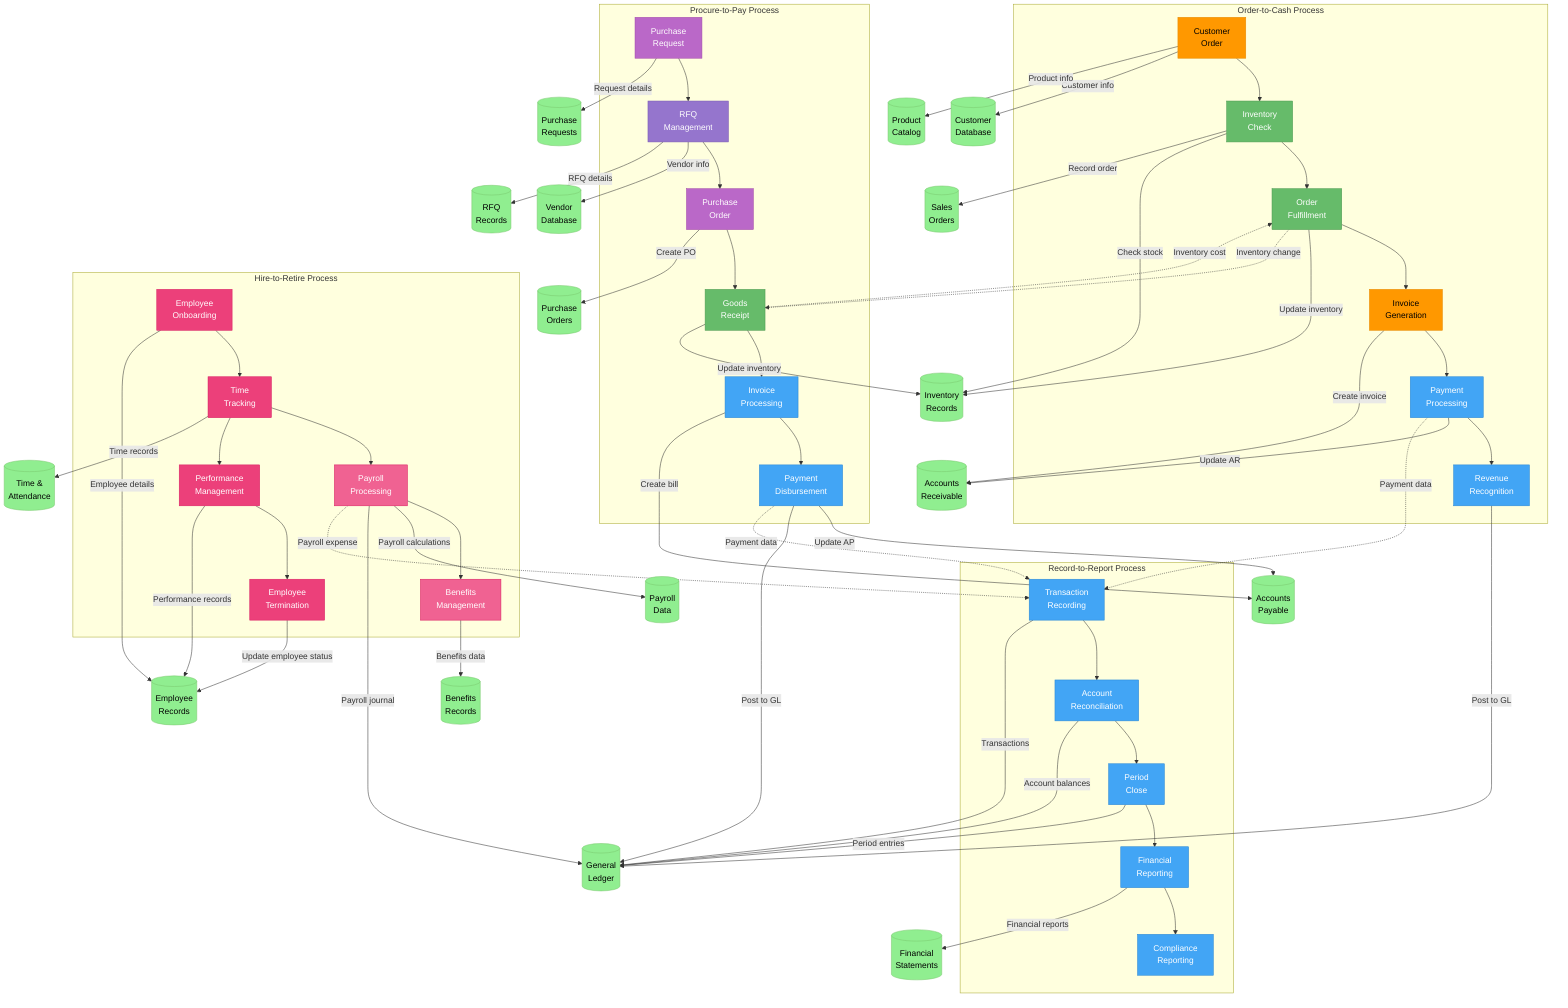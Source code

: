 flowchart TD
    %% Key business processes
    subgraph OTC[Order-to-Cash Process]
        OTC1[Customer\nOrder]:::process_sales
        OTC2[Inventory\nCheck]:::process_inv
        OTC3[Order\nFulfillment]:::process_inv
        OTC4[Invoice\nGeneration]:::process_sales
        OTC5[Payment\nProcessing]:::process_acc
        OTC6[Revenue\nRecognition]:::process_acc
    end
    
    subgraph PTP[Procure-to-Pay Process]
        PTP1[Purchase\nRequest]:::process_proc
        PTP2[RFQ\nManagement]:::process_rfq
        PTP3[Purchase\nOrder]:::process_proc
        PTP4[Goods\nReceipt]:::process_inv
        PTP5[Invoice\nProcessing]:::process_acc
        PTP6[Payment\nDisbursement]:::process_acc
    end
    
    subgraph HTR[Hire-to-Retire Process]
        HTR1[Employee\nOnboarding]:::process_hr
        HTR2[Time\nTracking]:::process_hr
        HTR3[Payroll\nProcessing]:::process_pay
        HTR4[Benefits\nManagement]:::process_pay
        HTR5[Performance\nManagement]:::process_hr
        HTR6[Employee\nTermination]:::process_hr
    end
    
    subgraph RTR[Record-to-Report Process]
        RTR1[Transaction\nRecording]:::process_acc
        RTR2[Account\nReconciliation]:::process_acc
        RTR3[Period\nClose]:::process_acc
        RTR4[Financial\nReporting]:::process_acc
        RTR5[Compliance\nReporting]:::process_acc
    end
    
    %% Data flow between process steps
    %% OTC Process
    OTC1 --> OTC2
    OTC2 --> OTC3
    OTC3 --> OTC4
    OTC4 --> OTC5
    OTC5 --> OTC6
    
    %% PTP Process
    PTP1 --> PTP2
    PTP2 --> PTP3
    PTP3 --> PTP4
    PTP4 --> PTP5
    PTP5 --> PTP6
    
    %% HTR Process
    HTR1 --> HTR2
    HTR2 --> HTR3
    HTR3 --> HTR4
    HTR2 --> HTR5
    HTR5 --> HTR6
    
    %% RTR Process
    RTR1 --> RTR2
    RTR2 --> RTR3
    RTR3 --> RTR4
    RTR4 --> RTR5
    
    %% Data stores
    DS1[(Customer\nDatabase)]:::datastore
    DS2[(Product\nCatalog)]:::datastore
    DS3[(Inventory\nRecords)]:::datastore
    DS4[(Sales\nOrders)]:::datastore
    DS5[(Accounts\nReceivable)]:::datastore
    
    DS6[(Purchase\nRequests)]:::datastore
    DS7[(Vendor\nDatabase)]:::datastore
    DS8[(RFQ\nRecords)]:::datastore
    DS9[(Purchase\nOrders)]:::datastore
    DS10[(Accounts\nPayable)]:::datastore
    
    DS11[(Employee\nRecords)]:::datastore
    DS12[(Time &\nAttendance)]:::datastore
    DS13[(Payroll\nData)]:::datastore
    DS14[(Benefits\nRecords)]:::datastore
    
    DS15[(General\nLedger)]:::datastore
    DS16[(Financial\nStatements)]:::datastore
    
    %% Cross-process data flows
    
    %% OTC data stores
    OTC1 -->|Customer info| DS1
    OTC1 -->|Product info| DS2
    OTC2 -->|Check stock| DS3
    OTC2 -->|Record order| DS4
    OTC3 -->|Update inventory| DS3
    OTC4 -->|Create invoice| DS5
    OTC5 -->|Update AR| DS5
    OTC6 -->|Post to GL| DS15
    
    %% PTP data stores
    PTP1 -->|Request details| DS6
    PTP2 -->|Vendor info| DS7
    PTP2 -->|RFQ details| DS8
    PTP3 -->|Create PO| DS9
    PTP4 -->|Update inventory| DS3
    PTP5 -->|Create bill| DS10
    PTP6 -->|Update AP| DS10
    PTP6 -->|Post to GL| DS15
    
    %% HTR data stores
    HTR1 -->|Employee details| DS11
    HTR2 -->|Time records| DS12
    HTR3 -->|Payroll calculations| DS13
    HTR4 -->|Benefits data| DS14
    HTR5 -->|Performance records| DS11
    HTR6 -->|Update employee status| DS11
    HTR3 -->|Payroll journal| DS15
    
    %% RTR data stores
    RTR1 -->|Transactions| DS15
    RTR2 -->|Account balances| DS15
    RTR3 -->|Period entries| DS15
    RTR4 -->|Financial reports| DS16
    
    %% Cross-module integrations
    OTC5 -.->|Payment data| RTR1
    PTP6 -.->|Payment data| RTR1
    HTR3 -.->|Payroll expense| RTR1
    
    OTC3 -.->|Inventory change| PTP4
    PTP4 -.->|Inventory cost| OTC3
    
    %% Styles
    classDef process_sales fill:#FF9800,stroke:#E68A00,color:black
    classDef process_inv fill:#66BB6A,stroke:#4E9A52,color:white
    classDef process_proc fill:#BA68C8,stroke:#A44CAA,color:white
    classDef process_rfq fill:#9575CD,stroke:#7958B3,color:white
    classDef process_acc fill:#42A5F5,stroke:#2886D4,color:white
    classDef process_hr fill:#EC407A,stroke:#D81B60,color:white
    classDef process_pay fill:#F06292,stroke:#D81B60,color:white
    classDef datastore fill:#90EE90,stroke:#7BC96F,color:black
